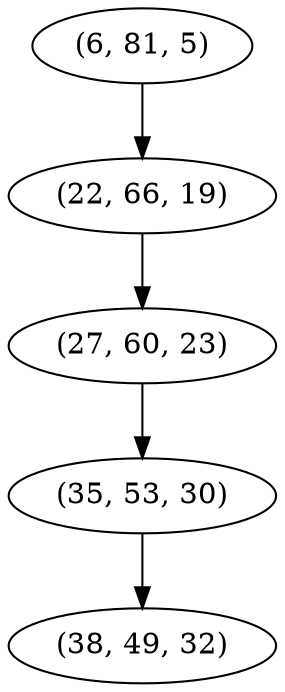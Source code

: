 digraph tree {
    "(6, 81, 5)";
    "(22, 66, 19)";
    "(27, 60, 23)";
    "(35, 53, 30)";
    "(38, 49, 32)";
    "(6, 81, 5)" -> "(22, 66, 19)";
    "(22, 66, 19)" -> "(27, 60, 23)";
    "(27, 60, 23)" -> "(35, 53, 30)";
    "(35, 53, 30)" -> "(38, 49, 32)";
}
